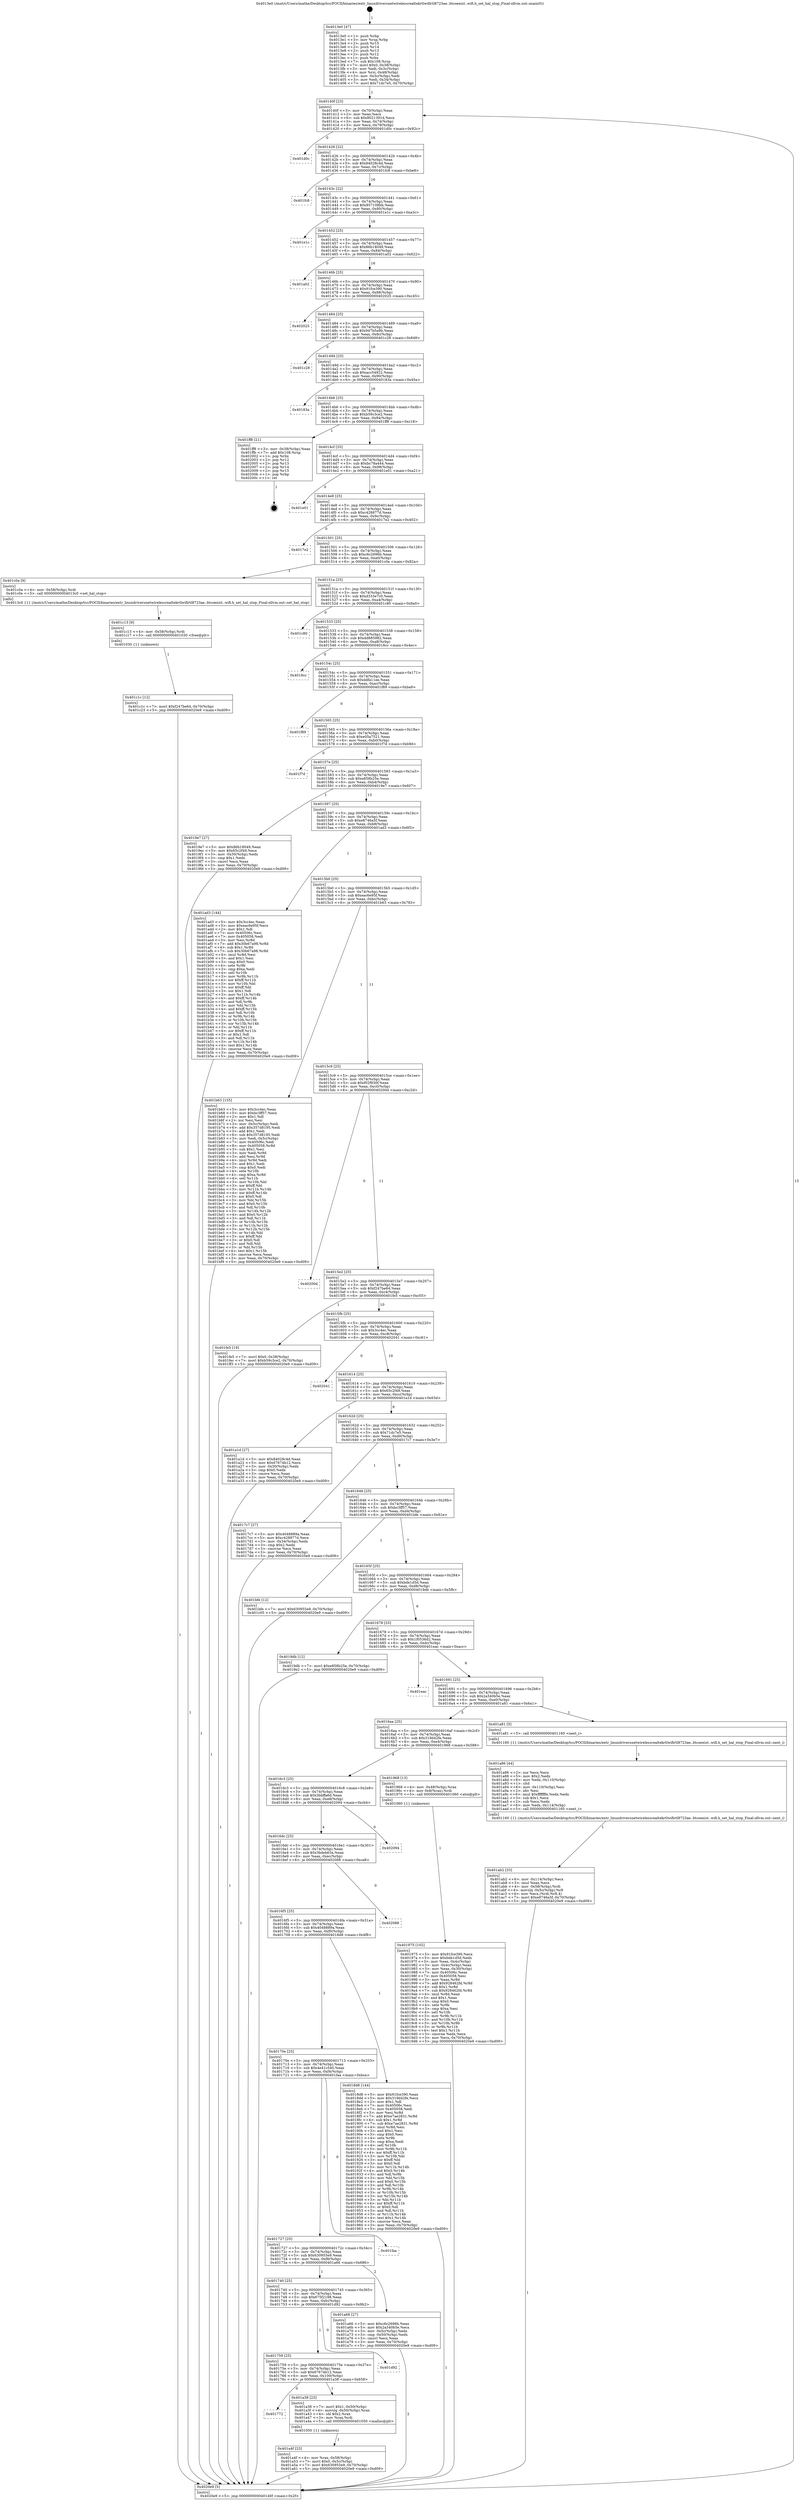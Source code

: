 digraph "0x4013e0" {
  label = "0x4013e0 (/mnt/c/Users/mathe/Desktop/tcc/POCII/binaries/extr_linuxdriversnetwirelessrealtekrtlwifirtl8723ae..btcoexist..wifi.h_set_hal_stop_Final-ollvm.out::main(0))"
  labelloc = "t"
  node[shape=record]

  Entry [label="",width=0.3,height=0.3,shape=circle,fillcolor=black,style=filled]
  "0x40140f" [label="{
     0x40140f [23]\l
     | [instrs]\l
     &nbsp;&nbsp;0x40140f \<+3\>: mov -0x70(%rbp),%eax\l
     &nbsp;&nbsp;0x401412 \<+2\>: mov %eax,%ecx\l
     &nbsp;&nbsp;0x401414 \<+6\>: sub $0x8021391d,%ecx\l
     &nbsp;&nbsp;0x40141a \<+3\>: mov %eax,-0x74(%rbp)\l
     &nbsp;&nbsp;0x40141d \<+3\>: mov %ecx,-0x78(%rbp)\l
     &nbsp;&nbsp;0x401420 \<+6\>: je 0000000000401d0c \<main+0x92c\>\l
  }"]
  "0x401d0c" [label="{
     0x401d0c\l
  }", style=dashed]
  "0x401426" [label="{
     0x401426 [22]\l
     | [instrs]\l
     &nbsp;&nbsp;0x401426 \<+5\>: jmp 000000000040142b \<main+0x4b\>\l
     &nbsp;&nbsp;0x40142b \<+3\>: mov -0x74(%rbp),%eax\l
     &nbsp;&nbsp;0x40142e \<+5\>: sub $0x84028c4d,%eax\l
     &nbsp;&nbsp;0x401433 \<+3\>: mov %eax,-0x7c(%rbp)\l
     &nbsp;&nbsp;0x401436 \<+6\>: je 0000000000401fc8 \<main+0xbe8\>\l
  }"]
  Exit [label="",width=0.3,height=0.3,shape=circle,fillcolor=black,style=filled,peripheries=2]
  "0x401fc8" [label="{
     0x401fc8\l
  }", style=dashed]
  "0x40143c" [label="{
     0x40143c [22]\l
     | [instrs]\l
     &nbsp;&nbsp;0x40143c \<+5\>: jmp 0000000000401441 \<main+0x61\>\l
     &nbsp;&nbsp;0x401441 \<+3\>: mov -0x74(%rbp),%eax\l
     &nbsp;&nbsp;0x401444 \<+5\>: sub $0x857108bb,%eax\l
     &nbsp;&nbsp;0x401449 \<+3\>: mov %eax,-0x80(%rbp)\l
     &nbsp;&nbsp;0x40144c \<+6\>: je 0000000000401e1c \<main+0xa3c\>\l
  }"]
  "0x401c1c" [label="{
     0x401c1c [12]\l
     | [instrs]\l
     &nbsp;&nbsp;0x401c1c \<+7\>: movl $0xf247be64,-0x70(%rbp)\l
     &nbsp;&nbsp;0x401c23 \<+5\>: jmp 00000000004020e9 \<main+0xd09\>\l
  }"]
  "0x401e1c" [label="{
     0x401e1c\l
  }", style=dashed]
  "0x401452" [label="{
     0x401452 [25]\l
     | [instrs]\l
     &nbsp;&nbsp;0x401452 \<+5\>: jmp 0000000000401457 \<main+0x77\>\l
     &nbsp;&nbsp;0x401457 \<+3\>: mov -0x74(%rbp),%eax\l
     &nbsp;&nbsp;0x40145a \<+5\>: sub $0x86b18049,%eax\l
     &nbsp;&nbsp;0x40145f \<+6\>: mov %eax,-0x84(%rbp)\l
     &nbsp;&nbsp;0x401465 \<+6\>: je 0000000000401a02 \<main+0x622\>\l
  }"]
  "0x401c13" [label="{
     0x401c13 [9]\l
     | [instrs]\l
     &nbsp;&nbsp;0x401c13 \<+4\>: mov -0x58(%rbp),%rdi\l
     &nbsp;&nbsp;0x401c17 \<+5\>: call 0000000000401030 \<free@plt\>\l
     | [calls]\l
     &nbsp;&nbsp;0x401030 \{1\} (unknown)\l
  }"]
  "0x401a02" [label="{
     0x401a02\l
  }", style=dashed]
  "0x40146b" [label="{
     0x40146b [25]\l
     | [instrs]\l
     &nbsp;&nbsp;0x40146b \<+5\>: jmp 0000000000401470 \<main+0x90\>\l
     &nbsp;&nbsp;0x401470 \<+3\>: mov -0x74(%rbp),%eax\l
     &nbsp;&nbsp;0x401473 \<+5\>: sub $0x91fce390,%eax\l
     &nbsp;&nbsp;0x401478 \<+6\>: mov %eax,-0x88(%rbp)\l
     &nbsp;&nbsp;0x40147e \<+6\>: je 0000000000402025 \<main+0xc45\>\l
  }"]
  "0x401ab2" [label="{
     0x401ab2 [33]\l
     | [instrs]\l
     &nbsp;&nbsp;0x401ab2 \<+6\>: mov -0x114(%rbp),%ecx\l
     &nbsp;&nbsp;0x401ab8 \<+3\>: imul %eax,%ecx\l
     &nbsp;&nbsp;0x401abb \<+4\>: mov -0x58(%rbp),%rdi\l
     &nbsp;&nbsp;0x401abf \<+4\>: movslq -0x5c(%rbp),%r8\l
     &nbsp;&nbsp;0x401ac3 \<+4\>: mov %ecx,(%rdi,%r8,4)\l
     &nbsp;&nbsp;0x401ac7 \<+7\>: movl $0xe8746a5f,-0x70(%rbp)\l
     &nbsp;&nbsp;0x401ace \<+5\>: jmp 00000000004020e9 \<main+0xd09\>\l
  }"]
  "0x402025" [label="{
     0x402025\l
  }", style=dashed]
  "0x401484" [label="{
     0x401484 [25]\l
     | [instrs]\l
     &nbsp;&nbsp;0x401484 \<+5\>: jmp 0000000000401489 \<main+0xa9\>\l
     &nbsp;&nbsp;0x401489 \<+3\>: mov -0x74(%rbp),%eax\l
     &nbsp;&nbsp;0x40148c \<+5\>: sub $0x947b5a9b,%eax\l
     &nbsp;&nbsp;0x401491 \<+6\>: mov %eax,-0x8c(%rbp)\l
     &nbsp;&nbsp;0x401497 \<+6\>: je 0000000000401c28 \<main+0x848\>\l
  }"]
  "0x401a86" [label="{
     0x401a86 [44]\l
     | [instrs]\l
     &nbsp;&nbsp;0x401a86 \<+2\>: xor %ecx,%ecx\l
     &nbsp;&nbsp;0x401a88 \<+5\>: mov $0x2,%edx\l
     &nbsp;&nbsp;0x401a8d \<+6\>: mov %edx,-0x110(%rbp)\l
     &nbsp;&nbsp;0x401a93 \<+1\>: cltd\l
     &nbsp;&nbsp;0x401a94 \<+6\>: mov -0x110(%rbp),%esi\l
     &nbsp;&nbsp;0x401a9a \<+2\>: idiv %esi\l
     &nbsp;&nbsp;0x401a9c \<+6\>: imul $0xfffffffe,%edx,%edx\l
     &nbsp;&nbsp;0x401aa2 \<+3\>: sub $0x1,%ecx\l
     &nbsp;&nbsp;0x401aa5 \<+2\>: sub %ecx,%edx\l
     &nbsp;&nbsp;0x401aa7 \<+6\>: mov %edx,-0x114(%rbp)\l
     &nbsp;&nbsp;0x401aad \<+5\>: call 0000000000401160 \<next_i\>\l
     | [calls]\l
     &nbsp;&nbsp;0x401160 \{1\} (/mnt/c/Users/mathe/Desktop/tcc/POCII/binaries/extr_linuxdriversnetwirelessrealtekrtlwifirtl8723ae..btcoexist..wifi.h_set_hal_stop_Final-ollvm.out::next_i)\l
  }"]
  "0x401c28" [label="{
     0x401c28\l
  }", style=dashed]
  "0x40149d" [label="{
     0x40149d [25]\l
     | [instrs]\l
     &nbsp;&nbsp;0x40149d \<+5\>: jmp 00000000004014a2 \<main+0xc2\>\l
     &nbsp;&nbsp;0x4014a2 \<+3\>: mov -0x74(%rbp),%eax\l
     &nbsp;&nbsp;0x4014a5 \<+5\>: sub $0xacc54922,%eax\l
     &nbsp;&nbsp;0x4014aa \<+6\>: mov %eax,-0x90(%rbp)\l
     &nbsp;&nbsp;0x4014b0 \<+6\>: je 000000000040183a \<main+0x45a\>\l
  }"]
  "0x401a4f" [label="{
     0x401a4f [23]\l
     | [instrs]\l
     &nbsp;&nbsp;0x401a4f \<+4\>: mov %rax,-0x58(%rbp)\l
     &nbsp;&nbsp;0x401a53 \<+7\>: movl $0x0,-0x5c(%rbp)\l
     &nbsp;&nbsp;0x401a5a \<+7\>: movl $0x630955e9,-0x70(%rbp)\l
     &nbsp;&nbsp;0x401a61 \<+5\>: jmp 00000000004020e9 \<main+0xd09\>\l
  }"]
  "0x40183a" [label="{
     0x40183a\l
  }", style=dashed]
  "0x4014b6" [label="{
     0x4014b6 [25]\l
     | [instrs]\l
     &nbsp;&nbsp;0x4014b6 \<+5\>: jmp 00000000004014bb \<main+0xdb\>\l
     &nbsp;&nbsp;0x4014bb \<+3\>: mov -0x74(%rbp),%eax\l
     &nbsp;&nbsp;0x4014be \<+5\>: sub $0xb59c3ce2,%eax\l
     &nbsp;&nbsp;0x4014c3 \<+6\>: mov %eax,-0x94(%rbp)\l
     &nbsp;&nbsp;0x4014c9 \<+6\>: je 0000000000401ff8 \<main+0xc18\>\l
  }"]
  "0x401772" [label="{
     0x401772\l
  }", style=dashed]
  "0x401ff8" [label="{
     0x401ff8 [21]\l
     | [instrs]\l
     &nbsp;&nbsp;0x401ff8 \<+3\>: mov -0x38(%rbp),%eax\l
     &nbsp;&nbsp;0x401ffb \<+7\>: add $0x108,%rsp\l
     &nbsp;&nbsp;0x402002 \<+1\>: pop %rbx\l
     &nbsp;&nbsp;0x402003 \<+2\>: pop %r12\l
     &nbsp;&nbsp;0x402005 \<+2\>: pop %r13\l
     &nbsp;&nbsp;0x402007 \<+2\>: pop %r14\l
     &nbsp;&nbsp;0x402009 \<+2\>: pop %r15\l
     &nbsp;&nbsp;0x40200b \<+1\>: pop %rbp\l
     &nbsp;&nbsp;0x40200c \<+1\>: ret\l
  }"]
  "0x4014cf" [label="{
     0x4014cf [25]\l
     | [instrs]\l
     &nbsp;&nbsp;0x4014cf \<+5\>: jmp 00000000004014d4 \<main+0xf4\>\l
     &nbsp;&nbsp;0x4014d4 \<+3\>: mov -0x74(%rbp),%eax\l
     &nbsp;&nbsp;0x4014d7 \<+5\>: sub $0xbc78a444,%eax\l
     &nbsp;&nbsp;0x4014dc \<+6\>: mov %eax,-0x98(%rbp)\l
     &nbsp;&nbsp;0x4014e2 \<+6\>: je 0000000000401e01 \<main+0xa21\>\l
  }"]
  "0x401a38" [label="{
     0x401a38 [23]\l
     | [instrs]\l
     &nbsp;&nbsp;0x401a38 \<+7\>: movl $0x1,-0x50(%rbp)\l
     &nbsp;&nbsp;0x401a3f \<+4\>: movslq -0x50(%rbp),%rax\l
     &nbsp;&nbsp;0x401a43 \<+4\>: shl $0x2,%rax\l
     &nbsp;&nbsp;0x401a47 \<+3\>: mov %rax,%rdi\l
     &nbsp;&nbsp;0x401a4a \<+5\>: call 0000000000401050 \<malloc@plt\>\l
     | [calls]\l
     &nbsp;&nbsp;0x401050 \{1\} (unknown)\l
  }"]
  "0x401e01" [label="{
     0x401e01\l
  }", style=dashed]
  "0x4014e8" [label="{
     0x4014e8 [25]\l
     | [instrs]\l
     &nbsp;&nbsp;0x4014e8 \<+5\>: jmp 00000000004014ed \<main+0x10d\>\l
     &nbsp;&nbsp;0x4014ed \<+3\>: mov -0x74(%rbp),%eax\l
     &nbsp;&nbsp;0x4014f0 \<+5\>: sub $0xc428877d,%eax\l
     &nbsp;&nbsp;0x4014f5 \<+6\>: mov %eax,-0x9c(%rbp)\l
     &nbsp;&nbsp;0x4014fb \<+6\>: je 00000000004017e2 \<main+0x402\>\l
  }"]
  "0x401759" [label="{
     0x401759 [25]\l
     | [instrs]\l
     &nbsp;&nbsp;0x401759 \<+5\>: jmp 000000000040175e \<main+0x37e\>\l
     &nbsp;&nbsp;0x40175e \<+3\>: mov -0x74(%rbp),%eax\l
     &nbsp;&nbsp;0x401761 \<+5\>: sub $0x67674b12,%eax\l
     &nbsp;&nbsp;0x401766 \<+6\>: mov %eax,-0x100(%rbp)\l
     &nbsp;&nbsp;0x40176c \<+6\>: je 0000000000401a38 \<main+0x658\>\l
  }"]
  "0x4017e2" [label="{
     0x4017e2\l
  }", style=dashed]
  "0x401501" [label="{
     0x401501 [25]\l
     | [instrs]\l
     &nbsp;&nbsp;0x401501 \<+5\>: jmp 0000000000401506 \<main+0x126\>\l
     &nbsp;&nbsp;0x401506 \<+3\>: mov -0x74(%rbp),%eax\l
     &nbsp;&nbsp;0x401509 \<+5\>: sub $0xc6c2696b,%eax\l
     &nbsp;&nbsp;0x40150e \<+6\>: mov %eax,-0xa0(%rbp)\l
     &nbsp;&nbsp;0x401514 \<+6\>: je 0000000000401c0a \<main+0x82a\>\l
  }"]
  "0x401d92" [label="{
     0x401d92\l
  }", style=dashed]
  "0x401c0a" [label="{
     0x401c0a [9]\l
     | [instrs]\l
     &nbsp;&nbsp;0x401c0a \<+4\>: mov -0x58(%rbp),%rdi\l
     &nbsp;&nbsp;0x401c0e \<+5\>: call 00000000004013c0 \<set_hal_stop\>\l
     | [calls]\l
     &nbsp;&nbsp;0x4013c0 \{1\} (/mnt/c/Users/mathe/Desktop/tcc/POCII/binaries/extr_linuxdriversnetwirelessrealtekrtlwifirtl8723ae..btcoexist..wifi.h_set_hal_stop_Final-ollvm.out::set_hal_stop)\l
  }"]
  "0x40151a" [label="{
     0x40151a [25]\l
     | [instrs]\l
     &nbsp;&nbsp;0x40151a \<+5\>: jmp 000000000040151f \<main+0x13f\>\l
     &nbsp;&nbsp;0x40151f \<+3\>: mov -0x74(%rbp),%eax\l
     &nbsp;&nbsp;0x401522 \<+5\>: sub $0xd333e7c0,%eax\l
     &nbsp;&nbsp;0x401527 \<+6\>: mov %eax,-0xa4(%rbp)\l
     &nbsp;&nbsp;0x40152d \<+6\>: je 0000000000401c80 \<main+0x8a0\>\l
  }"]
  "0x401740" [label="{
     0x401740 [25]\l
     | [instrs]\l
     &nbsp;&nbsp;0x401740 \<+5\>: jmp 0000000000401745 \<main+0x365\>\l
     &nbsp;&nbsp;0x401745 \<+3\>: mov -0x74(%rbp),%eax\l
     &nbsp;&nbsp;0x401748 \<+5\>: sub $0x675f2198,%eax\l
     &nbsp;&nbsp;0x40174d \<+6\>: mov %eax,-0xfc(%rbp)\l
     &nbsp;&nbsp;0x401753 \<+6\>: je 0000000000401d92 \<main+0x9b2\>\l
  }"]
  "0x401c80" [label="{
     0x401c80\l
  }", style=dashed]
  "0x401533" [label="{
     0x401533 [25]\l
     | [instrs]\l
     &nbsp;&nbsp;0x401533 \<+5\>: jmp 0000000000401538 \<main+0x158\>\l
     &nbsp;&nbsp;0x401538 \<+3\>: mov -0x74(%rbp),%eax\l
     &nbsp;&nbsp;0x40153b \<+5\>: sub $0xdd885982,%eax\l
     &nbsp;&nbsp;0x401540 \<+6\>: mov %eax,-0xa8(%rbp)\l
     &nbsp;&nbsp;0x401546 \<+6\>: je 00000000004018cc \<main+0x4ec\>\l
  }"]
  "0x401a66" [label="{
     0x401a66 [27]\l
     | [instrs]\l
     &nbsp;&nbsp;0x401a66 \<+5\>: mov $0xc6c2696b,%eax\l
     &nbsp;&nbsp;0x401a6b \<+5\>: mov $0x2a340b5e,%ecx\l
     &nbsp;&nbsp;0x401a70 \<+3\>: mov -0x5c(%rbp),%edx\l
     &nbsp;&nbsp;0x401a73 \<+3\>: cmp -0x50(%rbp),%edx\l
     &nbsp;&nbsp;0x401a76 \<+3\>: cmovl %ecx,%eax\l
     &nbsp;&nbsp;0x401a79 \<+3\>: mov %eax,-0x70(%rbp)\l
     &nbsp;&nbsp;0x401a7c \<+5\>: jmp 00000000004020e9 \<main+0xd09\>\l
  }"]
  "0x4018cc" [label="{
     0x4018cc\l
  }", style=dashed]
  "0x40154c" [label="{
     0x40154c [25]\l
     | [instrs]\l
     &nbsp;&nbsp;0x40154c \<+5\>: jmp 0000000000401551 \<main+0x171\>\l
     &nbsp;&nbsp;0x401551 \<+3\>: mov -0x74(%rbp),%eax\l
     &nbsp;&nbsp;0x401554 \<+5\>: sub $0xddfa11ee,%eax\l
     &nbsp;&nbsp;0x401559 \<+6\>: mov %eax,-0xac(%rbp)\l
     &nbsp;&nbsp;0x40155f \<+6\>: je 0000000000401f89 \<main+0xba9\>\l
  }"]
  "0x401727" [label="{
     0x401727 [25]\l
     | [instrs]\l
     &nbsp;&nbsp;0x401727 \<+5\>: jmp 000000000040172c \<main+0x34c\>\l
     &nbsp;&nbsp;0x40172c \<+3\>: mov -0x74(%rbp),%eax\l
     &nbsp;&nbsp;0x40172f \<+5\>: sub $0x630955e9,%eax\l
     &nbsp;&nbsp;0x401734 \<+6\>: mov %eax,-0xf8(%rbp)\l
     &nbsp;&nbsp;0x40173a \<+6\>: je 0000000000401a66 \<main+0x686\>\l
  }"]
  "0x401f89" [label="{
     0x401f89\l
  }", style=dashed]
  "0x401565" [label="{
     0x401565 [25]\l
     | [instrs]\l
     &nbsp;&nbsp;0x401565 \<+5\>: jmp 000000000040156a \<main+0x18a\>\l
     &nbsp;&nbsp;0x40156a \<+3\>: mov -0x74(%rbp),%eax\l
     &nbsp;&nbsp;0x40156d \<+5\>: sub $0xe05a7521,%eax\l
     &nbsp;&nbsp;0x401572 \<+6\>: mov %eax,-0xb0(%rbp)\l
     &nbsp;&nbsp;0x401578 \<+6\>: je 0000000000401f7d \<main+0xb9d\>\l
  }"]
  "0x401faa" [label="{
     0x401faa\l
  }", style=dashed]
  "0x401f7d" [label="{
     0x401f7d\l
  }", style=dashed]
  "0x40157e" [label="{
     0x40157e [25]\l
     | [instrs]\l
     &nbsp;&nbsp;0x40157e \<+5\>: jmp 0000000000401583 \<main+0x1a3\>\l
     &nbsp;&nbsp;0x401583 \<+3\>: mov -0x74(%rbp),%eax\l
     &nbsp;&nbsp;0x401586 \<+5\>: sub $0xe858b25e,%eax\l
     &nbsp;&nbsp;0x40158b \<+6\>: mov %eax,-0xb4(%rbp)\l
     &nbsp;&nbsp;0x401591 \<+6\>: je 00000000004019e7 \<main+0x607\>\l
  }"]
  "0x401975" [label="{
     0x401975 [102]\l
     | [instrs]\l
     &nbsp;&nbsp;0x401975 \<+5\>: mov $0x91fce390,%ecx\l
     &nbsp;&nbsp;0x40197a \<+5\>: mov $0xbde1d5d,%edx\l
     &nbsp;&nbsp;0x40197f \<+3\>: mov %eax,-0x4c(%rbp)\l
     &nbsp;&nbsp;0x401982 \<+3\>: mov -0x4c(%rbp),%eax\l
     &nbsp;&nbsp;0x401985 \<+3\>: mov %eax,-0x30(%rbp)\l
     &nbsp;&nbsp;0x401988 \<+7\>: mov 0x40506c,%eax\l
     &nbsp;&nbsp;0x40198f \<+7\>: mov 0x405058,%esi\l
     &nbsp;&nbsp;0x401996 \<+3\>: mov %eax,%r8d\l
     &nbsp;&nbsp;0x401999 \<+7\>: add $0x928462fd,%r8d\l
     &nbsp;&nbsp;0x4019a0 \<+4\>: sub $0x1,%r8d\l
     &nbsp;&nbsp;0x4019a4 \<+7\>: sub $0x928462fd,%r8d\l
     &nbsp;&nbsp;0x4019ab \<+4\>: imul %r8d,%eax\l
     &nbsp;&nbsp;0x4019af \<+3\>: and $0x1,%eax\l
     &nbsp;&nbsp;0x4019b2 \<+3\>: cmp $0x0,%eax\l
     &nbsp;&nbsp;0x4019b5 \<+4\>: sete %r9b\l
     &nbsp;&nbsp;0x4019b9 \<+3\>: cmp $0xa,%esi\l
     &nbsp;&nbsp;0x4019bc \<+4\>: setl %r10b\l
     &nbsp;&nbsp;0x4019c0 \<+3\>: mov %r9b,%r11b\l
     &nbsp;&nbsp;0x4019c3 \<+3\>: and %r10b,%r11b\l
     &nbsp;&nbsp;0x4019c6 \<+3\>: xor %r10b,%r9b\l
     &nbsp;&nbsp;0x4019c9 \<+3\>: or %r9b,%r11b\l
     &nbsp;&nbsp;0x4019cc \<+4\>: test $0x1,%r11b\l
     &nbsp;&nbsp;0x4019d0 \<+3\>: cmovne %edx,%ecx\l
     &nbsp;&nbsp;0x4019d3 \<+3\>: mov %ecx,-0x70(%rbp)\l
     &nbsp;&nbsp;0x4019d6 \<+5\>: jmp 00000000004020e9 \<main+0xd09\>\l
  }"]
  "0x4019e7" [label="{
     0x4019e7 [27]\l
     | [instrs]\l
     &nbsp;&nbsp;0x4019e7 \<+5\>: mov $0x86b18049,%eax\l
     &nbsp;&nbsp;0x4019ec \<+5\>: mov $0x65c2f49,%ecx\l
     &nbsp;&nbsp;0x4019f1 \<+3\>: mov -0x30(%rbp),%edx\l
     &nbsp;&nbsp;0x4019f4 \<+3\>: cmp $0x1,%edx\l
     &nbsp;&nbsp;0x4019f7 \<+3\>: cmovl %ecx,%eax\l
     &nbsp;&nbsp;0x4019fa \<+3\>: mov %eax,-0x70(%rbp)\l
     &nbsp;&nbsp;0x4019fd \<+5\>: jmp 00000000004020e9 \<main+0xd09\>\l
  }"]
  "0x401597" [label="{
     0x401597 [25]\l
     | [instrs]\l
     &nbsp;&nbsp;0x401597 \<+5\>: jmp 000000000040159c \<main+0x1bc\>\l
     &nbsp;&nbsp;0x40159c \<+3\>: mov -0x74(%rbp),%eax\l
     &nbsp;&nbsp;0x40159f \<+5\>: sub $0xe8746a5f,%eax\l
     &nbsp;&nbsp;0x4015a4 \<+6\>: mov %eax,-0xb8(%rbp)\l
     &nbsp;&nbsp;0x4015aa \<+6\>: je 0000000000401ad3 \<main+0x6f3\>\l
  }"]
  "0x40170e" [label="{
     0x40170e [25]\l
     | [instrs]\l
     &nbsp;&nbsp;0x40170e \<+5\>: jmp 0000000000401713 \<main+0x333\>\l
     &nbsp;&nbsp;0x401713 \<+3\>: mov -0x74(%rbp),%eax\l
     &nbsp;&nbsp;0x401716 \<+5\>: sub $0x4e41c540,%eax\l
     &nbsp;&nbsp;0x40171b \<+6\>: mov %eax,-0xf4(%rbp)\l
     &nbsp;&nbsp;0x401721 \<+6\>: je 0000000000401faa \<main+0xbca\>\l
  }"]
  "0x401ad3" [label="{
     0x401ad3 [144]\l
     | [instrs]\l
     &nbsp;&nbsp;0x401ad3 \<+5\>: mov $0x3cc4ec,%eax\l
     &nbsp;&nbsp;0x401ad8 \<+5\>: mov $0xeac6e95f,%ecx\l
     &nbsp;&nbsp;0x401add \<+2\>: mov $0x1,%dl\l
     &nbsp;&nbsp;0x401adf \<+7\>: mov 0x40506c,%esi\l
     &nbsp;&nbsp;0x401ae6 \<+7\>: mov 0x405058,%edi\l
     &nbsp;&nbsp;0x401aed \<+3\>: mov %esi,%r8d\l
     &nbsp;&nbsp;0x401af0 \<+7\>: add $0x30b67a98,%r8d\l
     &nbsp;&nbsp;0x401af7 \<+4\>: sub $0x1,%r8d\l
     &nbsp;&nbsp;0x401afb \<+7\>: sub $0x30b67a98,%r8d\l
     &nbsp;&nbsp;0x401b02 \<+4\>: imul %r8d,%esi\l
     &nbsp;&nbsp;0x401b06 \<+3\>: and $0x1,%esi\l
     &nbsp;&nbsp;0x401b09 \<+3\>: cmp $0x0,%esi\l
     &nbsp;&nbsp;0x401b0c \<+4\>: sete %r9b\l
     &nbsp;&nbsp;0x401b10 \<+3\>: cmp $0xa,%edi\l
     &nbsp;&nbsp;0x401b13 \<+4\>: setl %r10b\l
     &nbsp;&nbsp;0x401b17 \<+3\>: mov %r9b,%r11b\l
     &nbsp;&nbsp;0x401b1a \<+4\>: xor $0xff,%r11b\l
     &nbsp;&nbsp;0x401b1e \<+3\>: mov %r10b,%bl\l
     &nbsp;&nbsp;0x401b21 \<+3\>: xor $0xff,%bl\l
     &nbsp;&nbsp;0x401b24 \<+3\>: xor $0x1,%dl\l
     &nbsp;&nbsp;0x401b27 \<+3\>: mov %r11b,%r14b\l
     &nbsp;&nbsp;0x401b2a \<+4\>: and $0xff,%r14b\l
     &nbsp;&nbsp;0x401b2e \<+3\>: and %dl,%r9b\l
     &nbsp;&nbsp;0x401b31 \<+3\>: mov %bl,%r15b\l
     &nbsp;&nbsp;0x401b34 \<+4\>: and $0xff,%r15b\l
     &nbsp;&nbsp;0x401b38 \<+3\>: and %dl,%r10b\l
     &nbsp;&nbsp;0x401b3b \<+3\>: or %r9b,%r14b\l
     &nbsp;&nbsp;0x401b3e \<+3\>: or %r10b,%r15b\l
     &nbsp;&nbsp;0x401b41 \<+3\>: xor %r15b,%r14b\l
     &nbsp;&nbsp;0x401b44 \<+3\>: or %bl,%r11b\l
     &nbsp;&nbsp;0x401b47 \<+4\>: xor $0xff,%r11b\l
     &nbsp;&nbsp;0x401b4b \<+3\>: or $0x1,%dl\l
     &nbsp;&nbsp;0x401b4e \<+3\>: and %dl,%r11b\l
     &nbsp;&nbsp;0x401b51 \<+3\>: or %r11b,%r14b\l
     &nbsp;&nbsp;0x401b54 \<+4\>: test $0x1,%r14b\l
     &nbsp;&nbsp;0x401b58 \<+3\>: cmovne %ecx,%eax\l
     &nbsp;&nbsp;0x401b5b \<+3\>: mov %eax,-0x70(%rbp)\l
     &nbsp;&nbsp;0x401b5e \<+5\>: jmp 00000000004020e9 \<main+0xd09\>\l
  }"]
  "0x4015b0" [label="{
     0x4015b0 [25]\l
     | [instrs]\l
     &nbsp;&nbsp;0x4015b0 \<+5\>: jmp 00000000004015b5 \<main+0x1d5\>\l
     &nbsp;&nbsp;0x4015b5 \<+3\>: mov -0x74(%rbp),%eax\l
     &nbsp;&nbsp;0x4015b8 \<+5\>: sub $0xeac6e95f,%eax\l
     &nbsp;&nbsp;0x4015bd \<+6\>: mov %eax,-0xbc(%rbp)\l
     &nbsp;&nbsp;0x4015c3 \<+6\>: je 0000000000401b63 \<main+0x783\>\l
  }"]
  "0x4018d8" [label="{
     0x4018d8 [144]\l
     | [instrs]\l
     &nbsp;&nbsp;0x4018d8 \<+5\>: mov $0x91fce390,%eax\l
     &nbsp;&nbsp;0x4018dd \<+5\>: mov $0x319d42fe,%ecx\l
     &nbsp;&nbsp;0x4018e2 \<+2\>: mov $0x1,%dl\l
     &nbsp;&nbsp;0x4018e4 \<+7\>: mov 0x40506c,%esi\l
     &nbsp;&nbsp;0x4018eb \<+7\>: mov 0x405058,%edi\l
     &nbsp;&nbsp;0x4018f2 \<+3\>: mov %esi,%r8d\l
     &nbsp;&nbsp;0x4018f5 \<+7\>: add $0xe7ae2831,%r8d\l
     &nbsp;&nbsp;0x4018fc \<+4\>: sub $0x1,%r8d\l
     &nbsp;&nbsp;0x401900 \<+7\>: sub $0xe7ae2831,%r8d\l
     &nbsp;&nbsp;0x401907 \<+4\>: imul %r8d,%esi\l
     &nbsp;&nbsp;0x40190b \<+3\>: and $0x1,%esi\l
     &nbsp;&nbsp;0x40190e \<+3\>: cmp $0x0,%esi\l
     &nbsp;&nbsp;0x401911 \<+4\>: sete %r9b\l
     &nbsp;&nbsp;0x401915 \<+3\>: cmp $0xa,%edi\l
     &nbsp;&nbsp;0x401918 \<+4\>: setl %r10b\l
     &nbsp;&nbsp;0x40191c \<+3\>: mov %r9b,%r11b\l
     &nbsp;&nbsp;0x40191f \<+4\>: xor $0xff,%r11b\l
     &nbsp;&nbsp;0x401923 \<+3\>: mov %r10b,%bl\l
     &nbsp;&nbsp;0x401926 \<+3\>: xor $0xff,%bl\l
     &nbsp;&nbsp;0x401929 \<+3\>: xor $0x0,%dl\l
     &nbsp;&nbsp;0x40192c \<+3\>: mov %r11b,%r14b\l
     &nbsp;&nbsp;0x40192f \<+4\>: and $0x0,%r14b\l
     &nbsp;&nbsp;0x401933 \<+3\>: and %dl,%r9b\l
     &nbsp;&nbsp;0x401936 \<+3\>: mov %bl,%r15b\l
     &nbsp;&nbsp;0x401939 \<+4\>: and $0x0,%r15b\l
     &nbsp;&nbsp;0x40193d \<+3\>: and %dl,%r10b\l
     &nbsp;&nbsp;0x401940 \<+3\>: or %r9b,%r14b\l
     &nbsp;&nbsp;0x401943 \<+3\>: or %r10b,%r15b\l
     &nbsp;&nbsp;0x401946 \<+3\>: xor %r15b,%r14b\l
     &nbsp;&nbsp;0x401949 \<+3\>: or %bl,%r11b\l
     &nbsp;&nbsp;0x40194c \<+4\>: xor $0xff,%r11b\l
     &nbsp;&nbsp;0x401950 \<+3\>: or $0x0,%dl\l
     &nbsp;&nbsp;0x401953 \<+3\>: and %dl,%r11b\l
     &nbsp;&nbsp;0x401956 \<+3\>: or %r11b,%r14b\l
     &nbsp;&nbsp;0x401959 \<+4\>: test $0x1,%r14b\l
     &nbsp;&nbsp;0x40195d \<+3\>: cmovne %ecx,%eax\l
     &nbsp;&nbsp;0x401960 \<+3\>: mov %eax,-0x70(%rbp)\l
     &nbsp;&nbsp;0x401963 \<+5\>: jmp 00000000004020e9 \<main+0xd09\>\l
  }"]
  "0x401b63" [label="{
     0x401b63 [155]\l
     | [instrs]\l
     &nbsp;&nbsp;0x401b63 \<+5\>: mov $0x3cc4ec,%eax\l
     &nbsp;&nbsp;0x401b68 \<+5\>: mov $0xbc3ff57,%ecx\l
     &nbsp;&nbsp;0x401b6d \<+2\>: mov $0x1,%dl\l
     &nbsp;&nbsp;0x401b6f \<+2\>: xor %esi,%esi\l
     &nbsp;&nbsp;0x401b71 \<+3\>: mov -0x5c(%rbp),%edi\l
     &nbsp;&nbsp;0x401b74 \<+6\>: add $0x357d8195,%edi\l
     &nbsp;&nbsp;0x401b7a \<+3\>: add $0x1,%edi\l
     &nbsp;&nbsp;0x401b7d \<+6\>: sub $0x357d8195,%edi\l
     &nbsp;&nbsp;0x401b83 \<+3\>: mov %edi,-0x5c(%rbp)\l
     &nbsp;&nbsp;0x401b86 \<+7\>: mov 0x40506c,%edi\l
     &nbsp;&nbsp;0x401b8d \<+8\>: mov 0x405058,%r8d\l
     &nbsp;&nbsp;0x401b95 \<+3\>: sub $0x1,%esi\l
     &nbsp;&nbsp;0x401b98 \<+3\>: mov %edi,%r9d\l
     &nbsp;&nbsp;0x401b9b \<+3\>: add %esi,%r9d\l
     &nbsp;&nbsp;0x401b9e \<+4\>: imul %r9d,%edi\l
     &nbsp;&nbsp;0x401ba2 \<+3\>: and $0x1,%edi\l
     &nbsp;&nbsp;0x401ba5 \<+3\>: cmp $0x0,%edi\l
     &nbsp;&nbsp;0x401ba8 \<+4\>: sete %r10b\l
     &nbsp;&nbsp;0x401bac \<+4\>: cmp $0xa,%r8d\l
     &nbsp;&nbsp;0x401bb0 \<+4\>: setl %r11b\l
     &nbsp;&nbsp;0x401bb4 \<+3\>: mov %r10b,%bl\l
     &nbsp;&nbsp;0x401bb7 \<+3\>: xor $0xff,%bl\l
     &nbsp;&nbsp;0x401bba \<+3\>: mov %r11b,%r14b\l
     &nbsp;&nbsp;0x401bbd \<+4\>: xor $0xff,%r14b\l
     &nbsp;&nbsp;0x401bc1 \<+3\>: xor $0x0,%dl\l
     &nbsp;&nbsp;0x401bc4 \<+3\>: mov %bl,%r15b\l
     &nbsp;&nbsp;0x401bc7 \<+4\>: and $0x0,%r15b\l
     &nbsp;&nbsp;0x401bcb \<+3\>: and %dl,%r10b\l
     &nbsp;&nbsp;0x401bce \<+3\>: mov %r14b,%r12b\l
     &nbsp;&nbsp;0x401bd1 \<+4\>: and $0x0,%r12b\l
     &nbsp;&nbsp;0x401bd5 \<+3\>: and %dl,%r11b\l
     &nbsp;&nbsp;0x401bd8 \<+3\>: or %r10b,%r15b\l
     &nbsp;&nbsp;0x401bdb \<+3\>: or %r11b,%r12b\l
     &nbsp;&nbsp;0x401bde \<+3\>: xor %r12b,%r15b\l
     &nbsp;&nbsp;0x401be1 \<+3\>: or %r14b,%bl\l
     &nbsp;&nbsp;0x401be4 \<+3\>: xor $0xff,%bl\l
     &nbsp;&nbsp;0x401be7 \<+3\>: or $0x0,%dl\l
     &nbsp;&nbsp;0x401bea \<+2\>: and %dl,%bl\l
     &nbsp;&nbsp;0x401bec \<+3\>: or %bl,%r15b\l
     &nbsp;&nbsp;0x401bef \<+4\>: test $0x1,%r15b\l
     &nbsp;&nbsp;0x401bf3 \<+3\>: cmovne %ecx,%eax\l
     &nbsp;&nbsp;0x401bf6 \<+3\>: mov %eax,-0x70(%rbp)\l
     &nbsp;&nbsp;0x401bf9 \<+5\>: jmp 00000000004020e9 \<main+0xd09\>\l
  }"]
  "0x4015c9" [label="{
     0x4015c9 [25]\l
     | [instrs]\l
     &nbsp;&nbsp;0x4015c9 \<+5\>: jmp 00000000004015ce \<main+0x1ee\>\l
     &nbsp;&nbsp;0x4015ce \<+3\>: mov -0x74(%rbp),%eax\l
     &nbsp;&nbsp;0x4015d1 \<+5\>: sub $0xf02f930f,%eax\l
     &nbsp;&nbsp;0x4015d6 \<+6\>: mov %eax,-0xc0(%rbp)\l
     &nbsp;&nbsp;0x4015dc \<+6\>: je 000000000040200d \<main+0xc2d\>\l
  }"]
  "0x4016f5" [label="{
     0x4016f5 [25]\l
     | [instrs]\l
     &nbsp;&nbsp;0x4016f5 \<+5\>: jmp 00000000004016fa \<main+0x31a\>\l
     &nbsp;&nbsp;0x4016fa \<+3\>: mov -0x74(%rbp),%eax\l
     &nbsp;&nbsp;0x4016fd \<+5\>: sub $0x4048889a,%eax\l
     &nbsp;&nbsp;0x401702 \<+6\>: mov %eax,-0xf0(%rbp)\l
     &nbsp;&nbsp;0x401708 \<+6\>: je 00000000004018d8 \<main+0x4f8\>\l
  }"]
  "0x40200d" [label="{
     0x40200d\l
  }", style=dashed]
  "0x4015e2" [label="{
     0x4015e2 [25]\l
     | [instrs]\l
     &nbsp;&nbsp;0x4015e2 \<+5\>: jmp 00000000004015e7 \<main+0x207\>\l
     &nbsp;&nbsp;0x4015e7 \<+3\>: mov -0x74(%rbp),%eax\l
     &nbsp;&nbsp;0x4015ea \<+5\>: sub $0xf247be64,%eax\l
     &nbsp;&nbsp;0x4015ef \<+6\>: mov %eax,-0xc4(%rbp)\l
     &nbsp;&nbsp;0x4015f5 \<+6\>: je 0000000000401fe5 \<main+0xc05\>\l
  }"]
  "0x402088" [label="{
     0x402088\l
  }", style=dashed]
  "0x401fe5" [label="{
     0x401fe5 [19]\l
     | [instrs]\l
     &nbsp;&nbsp;0x401fe5 \<+7\>: movl $0x0,-0x38(%rbp)\l
     &nbsp;&nbsp;0x401fec \<+7\>: movl $0xb59c3ce2,-0x70(%rbp)\l
     &nbsp;&nbsp;0x401ff3 \<+5\>: jmp 00000000004020e9 \<main+0xd09\>\l
  }"]
  "0x4015fb" [label="{
     0x4015fb [25]\l
     | [instrs]\l
     &nbsp;&nbsp;0x4015fb \<+5\>: jmp 0000000000401600 \<main+0x220\>\l
     &nbsp;&nbsp;0x401600 \<+3\>: mov -0x74(%rbp),%eax\l
     &nbsp;&nbsp;0x401603 \<+5\>: sub $0x3cc4ec,%eax\l
     &nbsp;&nbsp;0x401608 \<+6\>: mov %eax,-0xc8(%rbp)\l
     &nbsp;&nbsp;0x40160e \<+6\>: je 0000000000402041 \<main+0xc61\>\l
  }"]
  "0x4016dc" [label="{
     0x4016dc [25]\l
     | [instrs]\l
     &nbsp;&nbsp;0x4016dc \<+5\>: jmp 00000000004016e1 \<main+0x301\>\l
     &nbsp;&nbsp;0x4016e1 \<+3\>: mov -0x74(%rbp),%eax\l
     &nbsp;&nbsp;0x4016e4 \<+5\>: sub $0x3bdeb63a,%eax\l
     &nbsp;&nbsp;0x4016e9 \<+6\>: mov %eax,-0xec(%rbp)\l
     &nbsp;&nbsp;0x4016ef \<+6\>: je 0000000000402088 \<main+0xca8\>\l
  }"]
  "0x402041" [label="{
     0x402041\l
  }", style=dashed]
  "0x401614" [label="{
     0x401614 [25]\l
     | [instrs]\l
     &nbsp;&nbsp;0x401614 \<+5\>: jmp 0000000000401619 \<main+0x239\>\l
     &nbsp;&nbsp;0x401619 \<+3\>: mov -0x74(%rbp),%eax\l
     &nbsp;&nbsp;0x40161c \<+5\>: sub $0x65c2f49,%eax\l
     &nbsp;&nbsp;0x401621 \<+6\>: mov %eax,-0xcc(%rbp)\l
     &nbsp;&nbsp;0x401627 \<+6\>: je 0000000000401a1d \<main+0x63d\>\l
  }"]
  "0x402094" [label="{
     0x402094\l
  }", style=dashed]
  "0x401a1d" [label="{
     0x401a1d [27]\l
     | [instrs]\l
     &nbsp;&nbsp;0x401a1d \<+5\>: mov $0x84028c4d,%eax\l
     &nbsp;&nbsp;0x401a22 \<+5\>: mov $0x67674b12,%ecx\l
     &nbsp;&nbsp;0x401a27 \<+3\>: mov -0x30(%rbp),%edx\l
     &nbsp;&nbsp;0x401a2a \<+3\>: cmp $0x0,%edx\l
     &nbsp;&nbsp;0x401a2d \<+3\>: cmove %ecx,%eax\l
     &nbsp;&nbsp;0x401a30 \<+3\>: mov %eax,-0x70(%rbp)\l
     &nbsp;&nbsp;0x401a33 \<+5\>: jmp 00000000004020e9 \<main+0xd09\>\l
  }"]
  "0x40162d" [label="{
     0x40162d [25]\l
     | [instrs]\l
     &nbsp;&nbsp;0x40162d \<+5\>: jmp 0000000000401632 \<main+0x252\>\l
     &nbsp;&nbsp;0x401632 \<+3\>: mov -0x74(%rbp),%eax\l
     &nbsp;&nbsp;0x401635 \<+5\>: sub $0x71dc7e5,%eax\l
     &nbsp;&nbsp;0x40163a \<+6\>: mov %eax,-0xd0(%rbp)\l
     &nbsp;&nbsp;0x401640 \<+6\>: je 00000000004017c7 \<main+0x3e7\>\l
  }"]
  "0x4016c3" [label="{
     0x4016c3 [25]\l
     | [instrs]\l
     &nbsp;&nbsp;0x4016c3 \<+5\>: jmp 00000000004016c8 \<main+0x2e8\>\l
     &nbsp;&nbsp;0x4016c8 \<+3\>: mov -0x74(%rbp),%eax\l
     &nbsp;&nbsp;0x4016cb \<+5\>: sub $0x3bbffa6d,%eax\l
     &nbsp;&nbsp;0x4016d0 \<+6\>: mov %eax,-0xe8(%rbp)\l
     &nbsp;&nbsp;0x4016d6 \<+6\>: je 0000000000402094 \<main+0xcb4\>\l
  }"]
  "0x4017c7" [label="{
     0x4017c7 [27]\l
     | [instrs]\l
     &nbsp;&nbsp;0x4017c7 \<+5\>: mov $0x4048889a,%eax\l
     &nbsp;&nbsp;0x4017cc \<+5\>: mov $0xc428877d,%ecx\l
     &nbsp;&nbsp;0x4017d1 \<+3\>: mov -0x34(%rbp),%edx\l
     &nbsp;&nbsp;0x4017d4 \<+3\>: cmp $0x2,%edx\l
     &nbsp;&nbsp;0x4017d7 \<+3\>: cmovne %ecx,%eax\l
     &nbsp;&nbsp;0x4017da \<+3\>: mov %eax,-0x70(%rbp)\l
     &nbsp;&nbsp;0x4017dd \<+5\>: jmp 00000000004020e9 \<main+0xd09\>\l
  }"]
  "0x401646" [label="{
     0x401646 [25]\l
     | [instrs]\l
     &nbsp;&nbsp;0x401646 \<+5\>: jmp 000000000040164b \<main+0x26b\>\l
     &nbsp;&nbsp;0x40164b \<+3\>: mov -0x74(%rbp),%eax\l
     &nbsp;&nbsp;0x40164e \<+5\>: sub $0xbc3ff57,%eax\l
     &nbsp;&nbsp;0x401653 \<+6\>: mov %eax,-0xd4(%rbp)\l
     &nbsp;&nbsp;0x401659 \<+6\>: je 0000000000401bfe \<main+0x81e\>\l
  }"]
  "0x4020e9" [label="{
     0x4020e9 [5]\l
     | [instrs]\l
     &nbsp;&nbsp;0x4020e9 \<+5\>: jmp 000000000040140f \<main+0x2f\>\l
  }"]
  "0x4013e0" [label="{
     0x4013e0 [47]\l
     | [instrs]\l
     &nbsp;&nbsp;0x4013e0 \<+1\>: push %rbp\l
     &nbsp;&nbsp;0x4013e1 \<+3\>: mov %rsp,%rbp\l
     &nbsp;&nbsp;0x4013e4 \<+2\>: push %r15\l
     &nbsp;&nbsp;0x4013e6 \<+2\>: push %r14\l
     &nbsp;&nbsp;0x4013e8 \<+2\>: push %r13\l
     &nbsp;&nbsp;0x4013ea \<+2\>: push %r12\l
     &nbsp;&nbsp;0x4013ec \<+1\>: push %rbx\l
     &nbsp;&nbsp;0x4013ed \<+7\>: sub $0x108,%rsp\l
     &nbsp;&nbsp;0x4013f4 \<+7\>: movl $0x0,-0x38(%rbp)\l
     &nbsp;&nbsp;0x4013fb \<+3\>: mov %edi,-0x3c(%rbp)\l
     &nbsp;&nbsp;0x4013fe \<+4\>: mov %rsi,-0x48(%rbp)\l
     &nbsp;&nbsp;0x401402 \<+3\>: mov -0x3c(%rbp),%edi\l
     &nbsp;&nbsp;0x401405 \<+3\>: mov %edi,-0x34(%rbp)\l
     &nbsp;&nbsp;0x401408 \<+7\>: movl $0x71dc7e5,-0x70(%rbp)\l
  }"]
  "0x401968" [label="{
     0x401968 [13]\l
     | [instrs]\l
     &nbsp;&nbsp;0x401968 \<+4\>: mov -0x48(%rbp),%rax\l
     &nbsp;&nbsp;0x40196c \<+4\>: mov 0x8(%rax),%rdi\l
     &nbsp;&nbsp;0x401970 \<+5\>: call 0000000000401060 \<atoi@plt\>\l
     | [calls]\l
     &nbsp;&nbsp;0x401060 \{1\} (unknown)\l
  }"]
  "0x401bfe" [label="{
     0x401bfe [12]\l
     | [instrs]\l
     &nbsp;&nbsp;0x401bfe \<+7\>: movl $0x630955e9,-0x70(%rbp)\l
     &nbsp;&nbsp;0x401c05 \<+5\>: jmp 00000000004020e9 \<main+0xd09\>\l
  }"]
  "0x40165f" [label="{
     0x40165f [25]\l
     | [instrs]\l
     &nbsp;&nbsp;0x40165f \<+5\>: jmp 0000000000401664 \<main+0x284\>\l
     &nbsp;&nbsp;0x401664 \<+3\>: mov -0x74(%rbp),%eax\l
     &nbsp;&nbsp;0x401667 \<+5\>: sub $0xbde1d5d,%eax\l
     &nbsp;&nbsp;0x40166c \<+6\>: mov %eax,-0xd8(%rbp)\l
     &nbsp;&nbsp;0x401672 \<+6\>: je 00000000004019db \<main+0x5fb\>\l
  }"]
  "0x4016aa" [label="{
     0x4016aa [25]\l
     | [instrs]\l
     &nbsp;&nbsp;0x4016aa \<+5\>: jmp 00000000004016af \<main+0x2cf\>\l
     &nbsp;&nbsp;0x4016af \<+3\>: mov -0x74(%rbp),%eax\l
     &nbsp;&nbsp;0x4016b2 \<+5\>: sub $0x319d42fe,%eax\l
     &nbsp;&nbsp;0x4016b7 \<+6\>: mov %eax,-0xe4(%rbp)\l
     &nbsp;&nbsp;0x4016bd \<+6\>: je 0000000000401968 \<main+0x588\>\l
  }"]
  "0x4019db" [label="{
     0x4019db [12]\l
     | [instrs]\l
     &nbsp;&nbsp;0x4019db \<+7\>: movl $0xe858b25e,-0x70(%rbp)\l
     &nbsp;&nbsp;0x4019e2 \<+5\>: jmp 00000000004020e9 \<main+0xd09\>\l
  }"]
  "0x401678" [label="{
     0x401678 [25]\l
     | [instrs]\l
     &nbsp;&nbsp;0x401678 \<+5\>: jmp 000000000040167d \<main+0x29d\>\l
     &nbsp;&nbsp;0x40167d \<+3\>: mov -0x74(%rbp),%eax\l
     &nbsp;&nbsp;0x401680 \<+5\>: sub $0x1f0536d2,%eax\l
     &nbsp;&nbsp;0x401685 \<+6\>: mov %eax,-0xdc(%rbp)\l
     &nbsp;&nbsp;0x40168b \<+6\>: je 0000000000401eac \<main+0xacc\>\l
  }"]
  "0x401a81" [label="{
     0x401a81 [5]\l
     | [instrs]\l
     &nbsp;&nbsp;0x401a81 \<+5\>: call 0000000000401160 \<next_i\>\l
     | [calls]\l
     &nbsp;&nbsp;0x401160 \{1\} (/mnt/c/Users/mathe/Desktop/tcc/POCII/binaries/extr_linuxdriversnetwirelessrealtekrtlwifirtl8723ae..btcoexist..wifi.h_set_hal_stop_Final-ollvm.out::next_i)\l
  }"]
  "0x401eac" [label="{
     0x401eac\l
  }", style=dashed]
  "0x401691" [label="{
     0x401691 [25]\l
     | [instrs]\l
     &nbsp;&nbsp;0x401691 \<+5\>: jmp 0000000000401696 \<main+0x2b6\>\l
     &nbsp;&nbsp;0x401696 \<+3\>: mov -0x74(%rbp),%eax\l
     &nbsp;&nbsp;0x401699 \<+5\>: sub $0x2a340b5e,%eax\l
     &nbsp;&nbsp;0x40169e \<+6\>: mov %eax,-0xe0(%rbp)\l
     &nbsp;&nbsp;0x4016a4 \<+6\>: je 0000000000401a81 \<main+0x6a1\>\l
  }"]
  Entry -> "0x4013e0" [label=" 1"]
  "0x40140f" -> "0x401d0c" [label=" 0"]
  "0x40140f" -> "0x401426" [label=" 16"]
  "0x401ff8" -> Exit [label=" 1"]
  "0x401426" -> "0x401fc8" [label=" 0"]
  "0x401426" -> "0x40143c" [label=" 16"]
  "0x401fe5" -> "0x4020e9" [label=" 1"]
  "0x40143c" -> "0x401e1c" [label=" 0"]
  "0x40143c" -> "0x401452" [label=" 16"]
  "0x401c1c" -> "0x4020e9" [label=" 1"]
  "0x401452" -> "0x401a02" [label=" 0"]
  "0x401452" -> "0x40146b" [label=" 16"]
  "0x401c13" -> "0x401c1c" [label=" 1"]
  "0x40146b" -> "0x402025" [label=" 0"]
  "0x40146b" -> "0x401484" [label=" 16"]
  "0x401c0a" -> "0x401c13" [label=" 1"]
  "0x401484" -> "0x401c28" [label=" 0"]
  "0x401484" -> "0x40149d" [label=" 16"]
  "0x401bfe" -> "0x4020e9" [label=" 1"]
  "0x40149d" -> "0x40183a" [label=" 0"]
  "0x40149d" -> "0x4014b6" [label=" 16"]
  "0x401b63" -> "0x4020e9" [label=" 1"]
  "0x4014b6" -> "0x401ff8" [label=" 1"]
  "0x4014b6" -> "0x4014cf" [label=" 15"]
  "0x401ad3" -> "0x4020e9" [label=" 1"]
  "0x4014cf" -> "0x401e01" [label=" 0"]
  "0x4014cf" -> "0x4014e8" [label=" 15"]
  "0x401ab2" -> "0x4020e9" [label=" 1"]
  "0x4014e8" -> "0x4017e2" [label=" 0"]
  "0x4014e8" -> "0x401501" [label=" 15"]
  "0x401a81" -> "0x401a86" [label=" 1"]
  "0x401501" -> "0x401c0a" [label=" 1"]
  "0x401501" -> "0x40151a" [label=" 14"]
  "0x401a66" -> "0x4020e9" [label=" 2"]
  "0x40151a" -> "0x401c80" [label=" 0"]
  "0x40151a" -> "0x401533" [label=" 14"]
  "0x401a38" -> "0x401a4f" [label=" 1"]
  "0x401533" -> "0x4018cc" [label=" 0"]
  "0x401533" -> "0x40154c" [label=" 14"]
  "0x401759" -> "0x401772" [label=" 0"]
  "0x40154c" -> "0x401f89" [label=" 0"]
  "0x40154c" -> "0x401565" [label=" 14"]
  "0x401a86" -> "0x401ab2" [label=" 1"]
  "0x401565" -> "0x401f7d" [label=" 0"]
  "0x401565" -> "0x40157e" [label=" 14"]
  "0x401740" -> "0x401759" [label=" 1"]
  "0x40157e" -> "0x4019e7" [label=" 1"]
  "0x40157e" -> "0x401597" [label=" 13"]
  "0x401a4f" -> "0x4020e9" [label=" 1"]
  "0x401597" -> "0x401ad3" [label=" 1"]
  "0x401597" -> "0x4015b0" [label=" 12"]
  "0x401727" -> "0x401740" [label=" 1"]
  "0x4015b0" -> "0x401b63" [label=" 1"]
  "0x4015b0" -> "0x4015c9" [label=" 11"]
  "0x401727" -> "0x401a66" [label=" 2"]
  "0x4015c9" -> "0x40200d" [label=" 0"]
  "0x4015c9" -> "0x4015e2" [label=" 11"]
  "0x40170e" -> "0x401727" [label=" 3"]
  "0x4015e2" -> "0x401fe5" [label=" 1"]
  "0x4015e2" -> "0x4015fb" [label=" 10"]
  "0x40170e" -> "0x401faa" [label=" 0"]
  "0x4015fb" -> "0x402041" [label=" 0"]
  "0x4015fb" -> "0x401614" [label=" 10"]
  "0x401a1d" -> "0x4020e9" [label=" 1"]
  "0x401614" -> "0x401a1d" [label=" 1"]
  "0x401614" -> "0x40162d" [label=" 9"]
  "0x4019e7" -> "0x4020e9" [label=" 1"]
  "0x40162d" -> "0x4017c7" [label=" 1"]
  "0x40162d" -> "0x401646" [label=" 8"]
  "0x4017c7" -> "0x4020e9" [label=" 1"]
  "0x4013e0" -> "0x40140f" [label=" 1"]
  "0x4020e9" -> "0x40140f" [label=" 15"]
  "0x401975" -> "0x4020e9" [label=" 1"]
  "0x401646" -> "0x401bfe" [label=" 1"]
  "0x401646" -> "0x40165f" [label=" 7"]
  "0x401968" -> "0x401975" [label=" 1"]
  "0x40165f" -> "0x4019db" [label=" 1"]
  "0x40165f" -> "0x401678" [label=" 6"]
  "0x4016f5" -> "0x40170e" [label=" 3"]
  "0x401678" -> "0x401eac" [label=" 0"]
  "0x401678" -> "0x401691" [label=" 6"]
  "0x4016f5" -> "0x4018d8" [label=" 1"]
  "0x401691" -> "0x401a81" [label=" 1"]
  "0x401691" -> "0x4016aa" [label=" 5"]
  "0x4018d8" -> "0x4020e9" [label=" 1"]
  "0x4016aa" -> "0x401968" [label=" 1"]
  "0x4016aa" -> "0x4016c3" [label=" 4"]
  "0x4019db" -> "0x4020e9" [label=" 1"]
  "0x4016c3" -> "0x402094" [label=" 0"]
  "0x4016c3" -> "0x4016dc" [label=" 4"]
  "0x401740" -> "0x401d92" [label=" 0"]
  "0x4016dc" -> "0x402088" [label=" 0"]
  "0x4016dc" -> "0x4016f5" [label=" 4"]
  "0x401759" -> "0x401a38" [label=" 1"]
}
